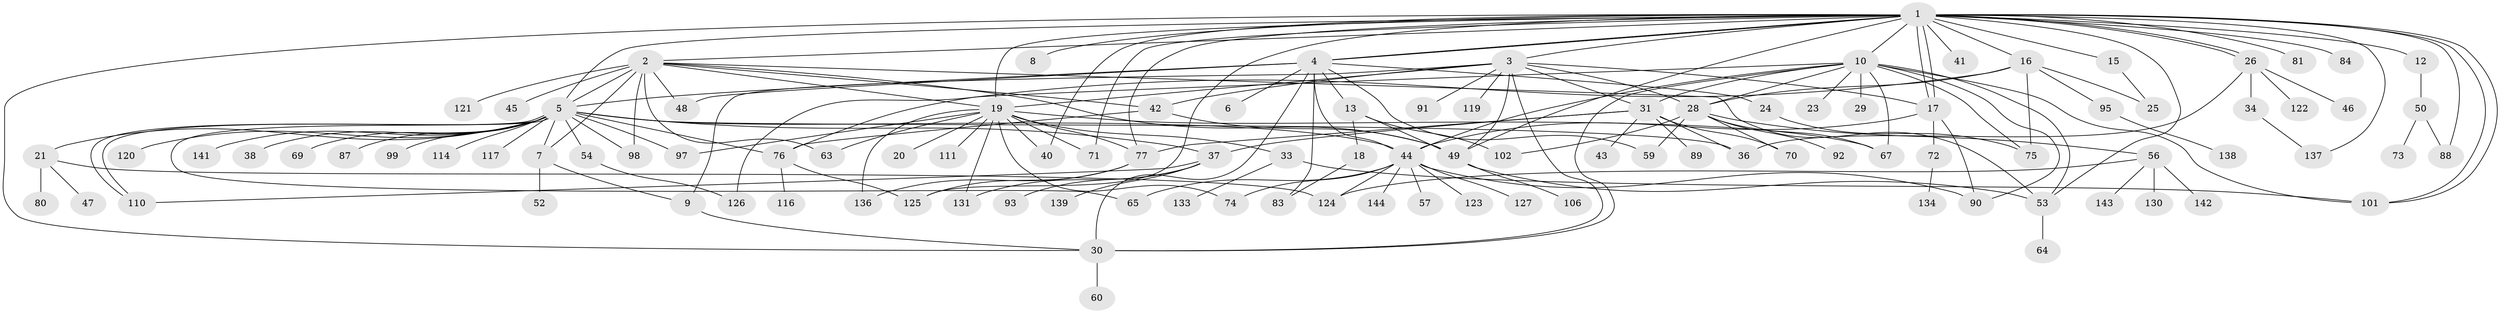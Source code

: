 // original degree distribution, {31: 0.006944444444444444, 14: 0.013888888888888888, 12: 0.006944444444444444, 9: 0.013888888888888888, 20: 0.006944444444444444, 1: 0.4097222222222222, 4: 0.05555555555555555, 2: 0.2638888888888889, 3: 0.1111111111111111, 6: 0.020833333333333332, 15: 0.006944444444444444, 5: 0.04861111111111111, 7: 0.020833333333333332, 8: 0.006944444444444444, 11: 0.006944444444444444}
// Generated by graph-tools (version 1.1) at 2025/11/02/27/25 16:11:13]
// undirected, 107 vertices, 174 edges
graph export_dot {
graph [start="1"]
  node [color=gray90,style=filled];
  1 [super="+96"];
  2 [super="+82"];
  3 [super="+39"];
  4 [super="+32"];
  5 [super="+68"];
  6;
  7 [super="+11"];
  8 [super="+79"];
  9 [super="+22"];
  10 [super="+14"];
  12;
  13 [super="+78"];
  15;
  16 [super="+132"];
  17;
  18;
  19 [super="+135"];
  20;
  21 [super="+51"];
  23;
  24 [super="+27"];
  25;
  26 [super="+115"];
  28 [super="+35"];
  29;
  30 [super="+129"];
  31 [super="+140"];
  33 [super="+62"];
  34 [super="+112"];
  36 [super="+85"];
  37 [super="+66"];
  38;
  40;
  41;
  42 [super="+107"];
  43;
  44 [super="+55"];
  45;
  46;
  47;
  48;
  49;
  50 [super="+58"];
  52;
  53 [super="+61"];
  54 [super="+86"];
  56;
  57;
  59 [super="+94"];
  60;
  63 [super="+100"];
  64;
  65;
  67;
  69;
  70;
  71;
  72 [super="+113"];
  73;
  74 [super="+118"];
  75;
  76 [super="+103"];
  77 [super="+108"];
  80;
  81;
  83;
  84;
  87;
  88;
  89;
  90 [super="+105"];
  91;
  92;
  93;
  95;
  97;
  98 [super="+109"];
  99;
  101 [super="+104"];
  102;
  106;
  110 [super="+128"];
  111;
  114;
  116;
  117;
  119;
  120;
  121;
  122;
  123;
  124;
  125;
  126;
  127;
  130;
  131;
  133;
  134;
  136;
  137;
  138;
  139;
  141;
  142;
  143;
  144;
  1 -- 2;
  1 -- 3;
  1 -- 4;
  1 -- 4;
  1 -- 5 [weight=2];
  1 -- 8;
  1 -- 10;
  1 -- 12 [weight=2];
  1 -- 15;
  1 -- 16;
  1 -- 17;
  1 -- 17;
  1 -- 19;
  1 -- 26;
  1 -- 26;
  1 -- 30;
  1 -- 40;
  1 -- 41;
  1 -- 49;
  1 -- 71;
  1 -- 77;
  1 -- 81;
  1 -- 84;
  1 -- 88;
  1 -- 101;
  1 -- 101;
  1 -- 125;
  1 -- 137;
  1 -- 53;
  2 -- 5 [weight=2];
  2 -- 7;
  2 -- 42;
  2 -- 45;
  2 -- 48;
  2 -- 49;
  2 -- 121;
  2 -- 98;
  2 -- 19;
  2 -- 53;
  2 -- 63;
  3 -- 9;
  3 -- 17;
  3 -- 19;
  3 -- 28;
  3 -- 31;
  3 -- 42;
  3 -- 49;
  3 -- 91;
  3 -- 119;
  3 -- 30;
  4 -- 6;
  4 -- 13;
  4 -- 24;
  4 -- 44;
  4 -- 48;
  4 -- 59;
  4 -- 83;
  4 -- 30;
  4 -- 5;
  5 -- 21;
  5 -- 36;
  5 -- 37;
  5 -- 38;
  5 -- 44;
  5 -- 54;
  5 -- 65;
  5 -- 69;
  5 -- 87;
  5 -- 97;
  5 -- 98;
  5 -- 110;
  5 -- 110;
  5 -- 114;
  5 -- 120;
  5 -- 141;
  5 -- 99;
  5 -- 117;
  5 -- 76;
  5 -- 7;
  7 -- 52;
  7 -- 9;
  9 -- 30;
  10 -- 23;
  10 -- 29;
  10 -- 30;
  10 -- 44;
  10 -- 67;
  10 -- 75;
  10 -- 76;
  10 -- 90;
  10 -- 101;
  10 -- 28;
  10 -- 31;
  10 -- 53;
  12 -- 50;
  13 -- 18;
  13 -- 49;
  13 -- 102;
  15 -- 25;
  16 -- 25;
  16 -- 28;
  16 -- 75;
  16 -- 95;
  16 -- 126;
  17 -- 44;
  17 -- 72;
  17 -- 90;
  18 -- 83;
  19 -- 20;
  19 -- 33;
  19 -- 40;
  19 -- 63;
  19 -- 67;
  19 -- 71;
  19 -- 77;
  19 -- 97;
  19 -- 111;
  19 -- 131;
  19 -- 136;
  19 -- 74;
  21 -- 47;
  21 -- 80;
  21 -- 124;
  24 -- 75;
  26 -- 34;
  26 -- 36;
  26 -- 46;
  26 -- 122;
  28 -- 56 [weight=2];
  28 -- 59;
  28 -- 67;
  28 -- 70;
  28 -- 92;
  28 -- 102;
  30 -- 60;
  31 -- 36;
  31 -- 43;
  31 -- 70;
  31 -- 77;
  31 -- 89;
  31 -- 37;
  33 -- 101;
  33 -- 133;
  34 -- 137;
  37 -- 131;
  37 -- 139;
  37 -- 93;
  37 -- 110;
  42 -- 49;
  42 -- 76;
  44 -- 57;
  44 -- 65;
  44 -- 90;
  44 -- 124;
  44 -- 127;
  44 -- 144;
  44 -- 74;
  44 -- 123;
  49 -- 53;
  49 -- 106;
  50 -- 88;
  50 -- 73;
  53 -- 64;
  54 -- 126;
  56 -- 124;
  56 -- 130;
  56 -- 142;
  56 -- 143;
  72 -- 134;
  76 -- 125 [weight=2];
  76 -- 116;
  77 -- 136;
  77 -- 125;
  95 -- 138;
}
